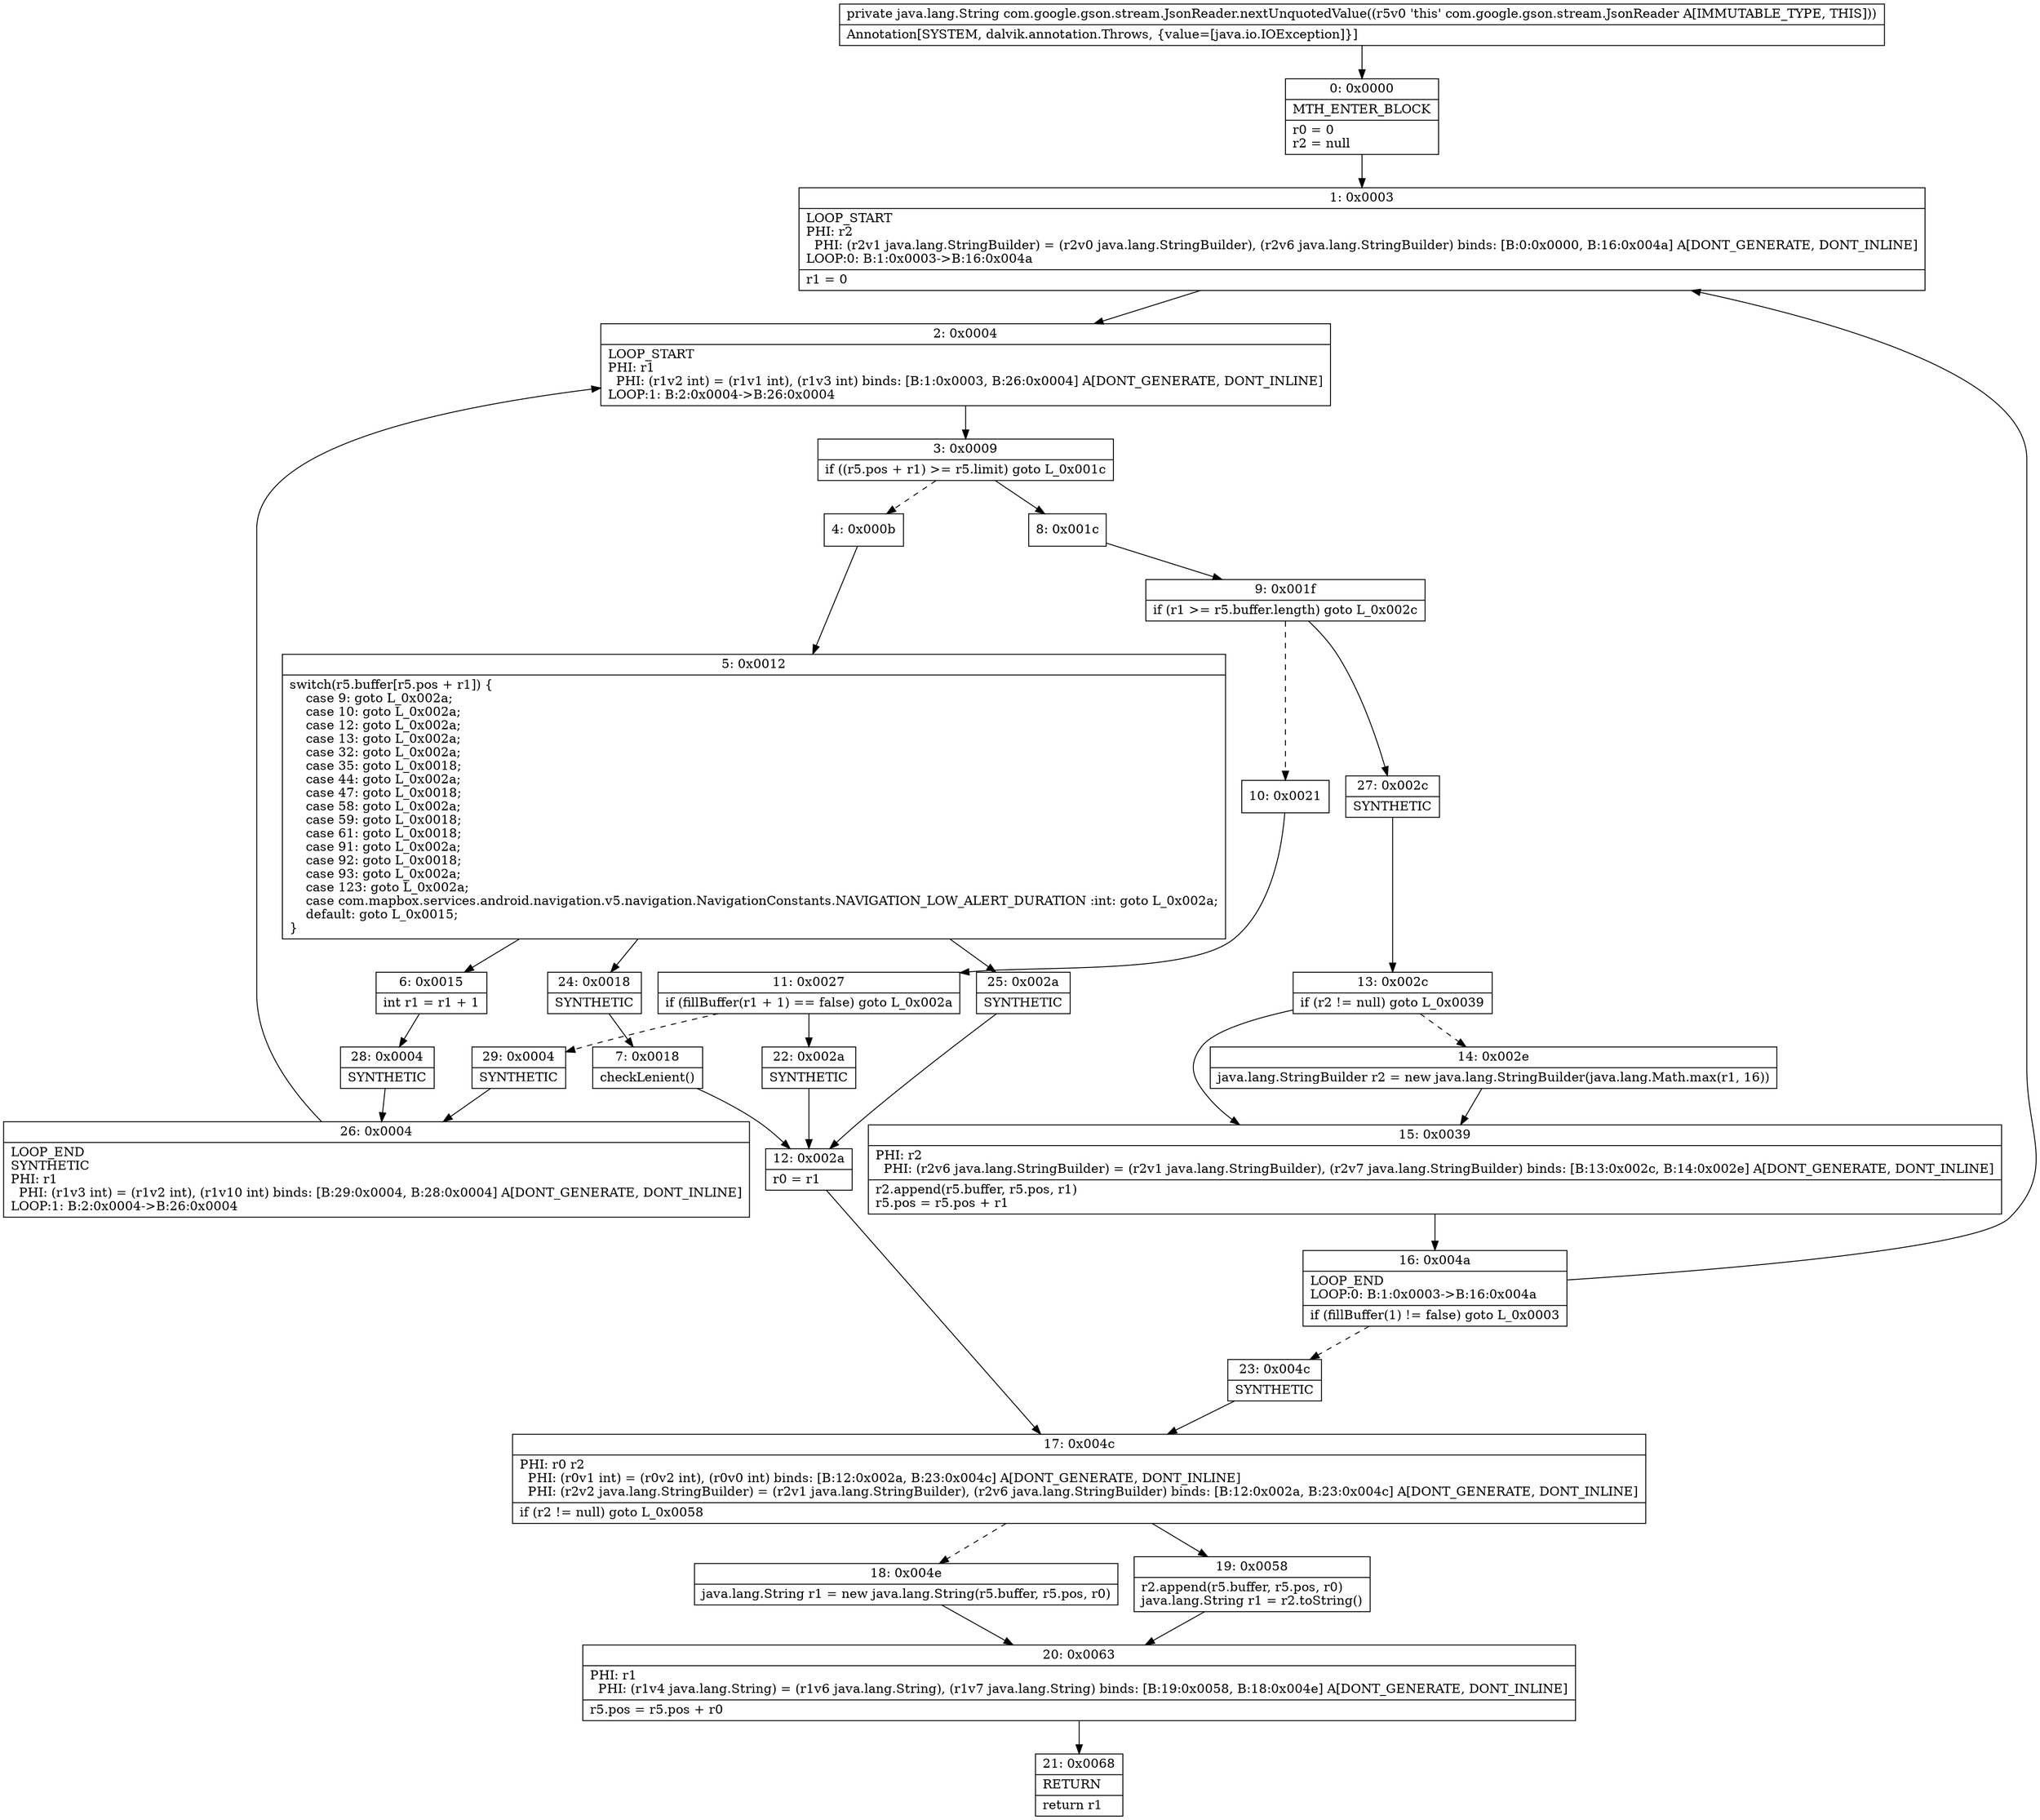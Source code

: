 digraph "CFG forcom.google.gson.stream.JsonReader.nextUnquotedValue()Ljava\/lang\/String;" {
Node_0 [shape=record,label="{0\:\ 0x0000|MTH_ENTER_BLOCK\l|r0 = 0\lr2 = null\l}"];
Node_1 [shape=record,label="{1\:\ 0x0003|LOOP_START\lPHI: r2 \l  PHI: (r2v1 java.lang.StringBuilder) = (r2v0 java.lang.StringBuilder), (r2v6 java.lang.StringBuilder) binds: [B:0:0x0000, B:16:0x004a] A[DONT_GENERATE, DONT_INLINE]\lLOOP:0: B:1:0x0003\-\>B:16:0x004a\l|r1 = 0\l}"];
Node_2 [shape=record,label="{2\:\ 0x0004|LOOP_START\lPHI: r1 \l  PHI: (r1v2 int) = (r1v1 int), (r1v3 int) binds: [B:1:0x0003, B:26:0x0004] A[DONT_GENERATE, DONT_INLINE]\lLOOP:1: B:2:0x0004\-\>B:26:0x0004\l}"];
Node_3 [shape=record,label="{3\:\ 0x0009|if ((r5.pos + r1) \>= r5.limit) goto L_0x001c\l}"];
Node_4 [shape=record,label="{4\:\ 0x000b}"];
Node_5 [shape=record,label="{5\:\ 0x0012|switch(r5.buffer[r5.pos + r1]) \{\l    case 9: goto L_0x002a;\l    case 10: goto L_0x002a;\l    case 12: goto L_0x002a;\l    case 13: goto L_0x002a;\l    case 32: goto L_0x002a;\l    case 35: goto L_0x0018;\l    case 44: goto L_0x002a;\l    case 47: goto L_0x0018;\l    case 58: goto L_0x002a;\l    case 59: goto L_0x0018;\l    case 61: goto L_0x0018;\l    case 91: goto L_0x002a;\l    case 92: goto L_0x0018;\l    case 93: goto L_0x002a;\l    case 123: goto L_0x002a;\l    case com.mapbox.services.android.navigation.v5.navigation.NavigationConstants.NAVIGATION_LOW_ALERT_DURATION :int: goto L_0x002a;\l    default: goto L_0x0015;\l\}\l}"];
Node_6 [shape=record,label="{6\:\ 0x0015|int r1 = r1 + 1\l}"];
Node_7 [shape=record,label="{7\:\ 0x0018|checkLenient()\l}"];
Node_8 [shape=record,label="{8\:\ 0x001c}"];
Node_9 [shape=record,label="{9\:\ 0x001f|if (r1 \>= r5.buffer.length) goto L_0x002c\l}"];
Node_10 [shape=record,label="{10\:\ 0x0021}"];
Node_11 [shape=record,label="{11\:\ 0x0027|if (fillBuffer(r1 + 1) == false) goto L_0x002a\l}"];
Node_12 [shape=record,label="{12\:\ 0x002a|r0 = r1\l}"];
Node_13 [shape=record,label="{13\:\ 0x002c|if (r2 != null) goto L_0x0039\l}"];
Node_14 [shape=record,label="{14\:\ 0x002e|java.lang.StringBuilder r2 = new java.lang.StringBuilder(java.lang.Math.max(r1, 16))\l}"];
Node_15 [shape=record,label="{15\:\ 0x0039|PHI: r2 \l  PHI: (r2v6 java.lang.StringBuilder) = (r2v1 java.lang.StringBuilder), (r2v7 java.lang.StringBuilder) binds: [B:13:0x002c, B:14:0x002e] A[DONT_GENERATE, DONT_INLINE]\l|r2.append(r5.buffer, r5.pos, r1)\lr5.pos = r5.pos + r1\l}"];
Node_16 [shape=record,label="{16\:\ 0x004a|LOOP_END\lLOOP:0: B:1:0x0003\-\>B:16:0x004a\l|if (fillBuffer(1) != false) goto L_0x0003\l}"];
Node_17 [shape=record,label="{17\:\ 0x004c|PHI: r0 r2 \l  PHI: (r0v1 int) = (r0v2 int), (r0v0 int) binds: [B:12:0x002a, B:23:0x004c] A[DONT_GENERATE, DONT_INLINE]\l  PHI: (r2v2 java.lang.StringBuilder) = (r2v1 java.lang.StringBuilder), (r2v6 java.lang.StringBuilder) binds: [B:12:0x002a, B:23:0x004c] A[DONT_GENERATE, DONT_INLINE]\l|if (r2 != null) goto L_0x0058\l}"];
Node_18 [shape=record,label="{18\:\ 0x004e|java.lang.String r1 = new java.lang.String(r5.buffer, r5.pos, r0)\l}"];
Node_19 [shape=record,label="{19\:\ 0x0058|r2.append(r5.buffer, r5.pos, r0)\ljava.lang.String r1 = r2.toString()\l}"];
Node_20 [shape=record,label="{20\:\ 0x0063|PHI: r1 \l  PHI: (r1v4 java.lang.String) = (r1v6 java.lang.String), (r1v7 java.lang.String) binds: [B:19:0x0058, B:18:0x004e] A[DONT_GENERATE, DONT_INLINE]\l|r5.pos = r5.pos + r0\l}"];
Node_21 [shape=record,label="{21\:\ 0x0068|RETURN\l|return r1\l}"];
Node_22 [shape=record,label="{22\:\ 0x002a|SYNTHETIC\l}"];
Node_23 [shape=record,label="{23\:\ 0x004c|SYNTHETIC\l}"];
Node_24 [shape=record,label="{24\:\ 0x0018|SYNTHETIC\l}"];
Node_25 [shape=record,label="{25\:\ 0x002a|SYNTHETIC\l}"];
Node_26 [shape=record,label="{26\:\ 0x0004|LOOP_END\lSYNTHETIC\lPHI: r1 \l  PHI: (r1v3 int) = (r1v2 int), (r1v10 int) binds: [B:29:0x0004, B:28:0x0004] A[DONT_GENERATE, DONT_INLINE]\lLOOP:1: B:2:0x0004\-\>B:26:0x0004\l}"];
Node_27 [shape=record,label="{27\:\ 0x002c|SYNTHETIC\l}"];
Node_28 [shape=record,label="{28\:\ 0x0004|SYNTHETIC\l}"];
Node_29 [shape=record,label="{29\:\ 0x0004|SYNTHETIC\l}"];
MethodNode[shape=record,label="{private java.lang.String com.google.gson.stream.JsonReader.nextUnquotedValue((r5v0 'this' com.google.gson.stream.JsonReader A[IMMUTABLE_TYPE, THIS]))  | Annotation[SYSTEM, dalvik.annotation.Throws, \{value=[java.io.IOException]\}]\l}"];
MethodNode -> Node_0;
Node_0 -> Node_1;
Node_1 -> Node_2;
Node_2 -> Node_3;
Node_3 -> Node_4[style=dashed];
Node_3 -> Node_8;
Node_4 -> Node_5;
Node_5 -> Node_6;
Node_5 -> Node_24;
Node_5 -> Node_25;
Node_6 -> Node_28;
Node_7 -> Node_12;
Node_8 -> Node_9;
Node_9 -> Node_10[style=dashed];
Node_9 -> Node_27;
Node_10 -> Node_11;
Node_11 -> Node_22;
Node_11 -> Node_29[style=dashed];
Node_12 -> Node_17;
Node_13 -> Node_14[style=dashed];
Node_13 -> Node_15;
Node_14 -> Node_15;
Node_15 -> Node_16;
Node_16 -> Node_1;
Node_16 -> Node_23[style=dashed];
Node_17 -> Node_18[style=dashed];
Node_17 -> Node_19;
Node_18 -> Node_20;
Node_19 -> Node_20;
Node_20 -> Node_21;
Node_22 -> Node_12;
Node_23 -> Node_17;
Node_24 -> Node_7;
Node_25 -> Node_12;
Node_26 -> Node_2;
Node_27 -> Node_13;
Node_28 -> Node_26;
Node_29 -> Node_26;
}

